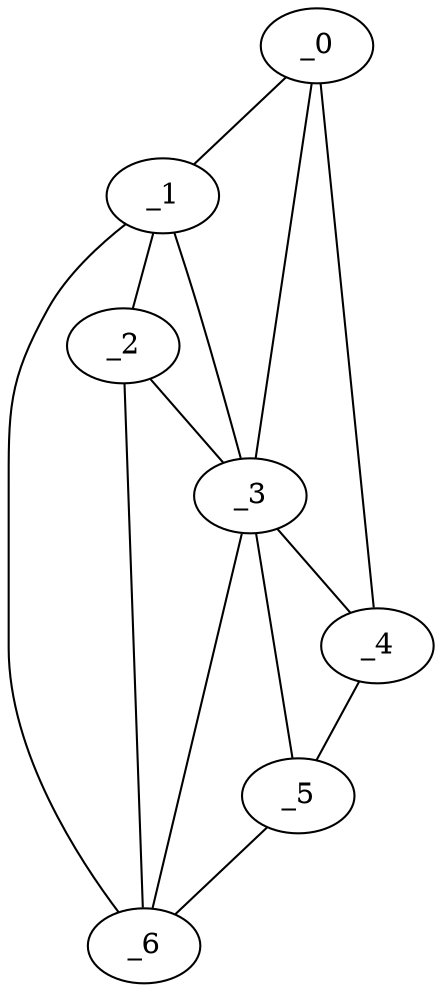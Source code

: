 graph "obj4__270.gxl" {
	_0	 [x=55,
		y=46];
	_1	 [x=65,
		y=21];
	_0 -- _1	 [valence=1];
	_3	 [x=70,
		y=33];
	_0 -- _3	 [valence=1];
	_4	 [x=85,
		y=56];
	_0 -- _4	 [valence=1];
	_2	 [x=69,
		y=25];
	_1 -- _2	 [valence=1];
	_1 -- _3	 [valence=2];
	_6	 [x=94,
		y=38];
	_1 -- _6	 [valence=1];
	_2 -- _3	 [valence=2];
	_2 -- _6	 [valence=2];
	_3 -- _4	 [valence=2];
	_5	 [x=92,
		y=49];
	_3 -- _5	 [valence=2];
	_3 -- _6	 [valence=1];
	_4 -- _5	 [valence=1];
	_5 -- _6	 [valence=1];
}
